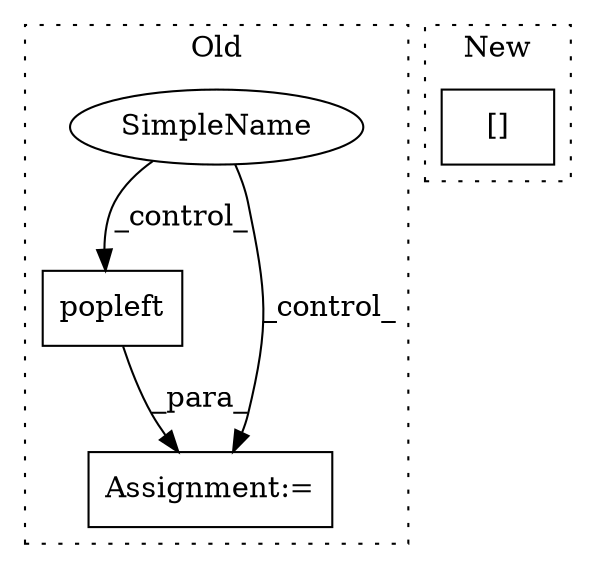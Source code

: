 digraph G {
subgraph cluster0 {
1 [label="popleft" a="32" s="2435" l="9" shape="box"];
3 [label="Assignment:=" a="7" s="2424" l="1" shape="box"];
4 [label="SimpleName" a="42" s="" l="" shape="ellipse"];
label = "Old";
style="dotted";
}
subgraph cluster1 {
2 [label="[]" a="2" s="2972,3000" l="19,1" shape="box"];
label = "New";
style="dotted";
}
1 -> 3 [label="_para_"];
4 -> 3 [label="_control_"];
4 -> 1 [label="_control_"];
}